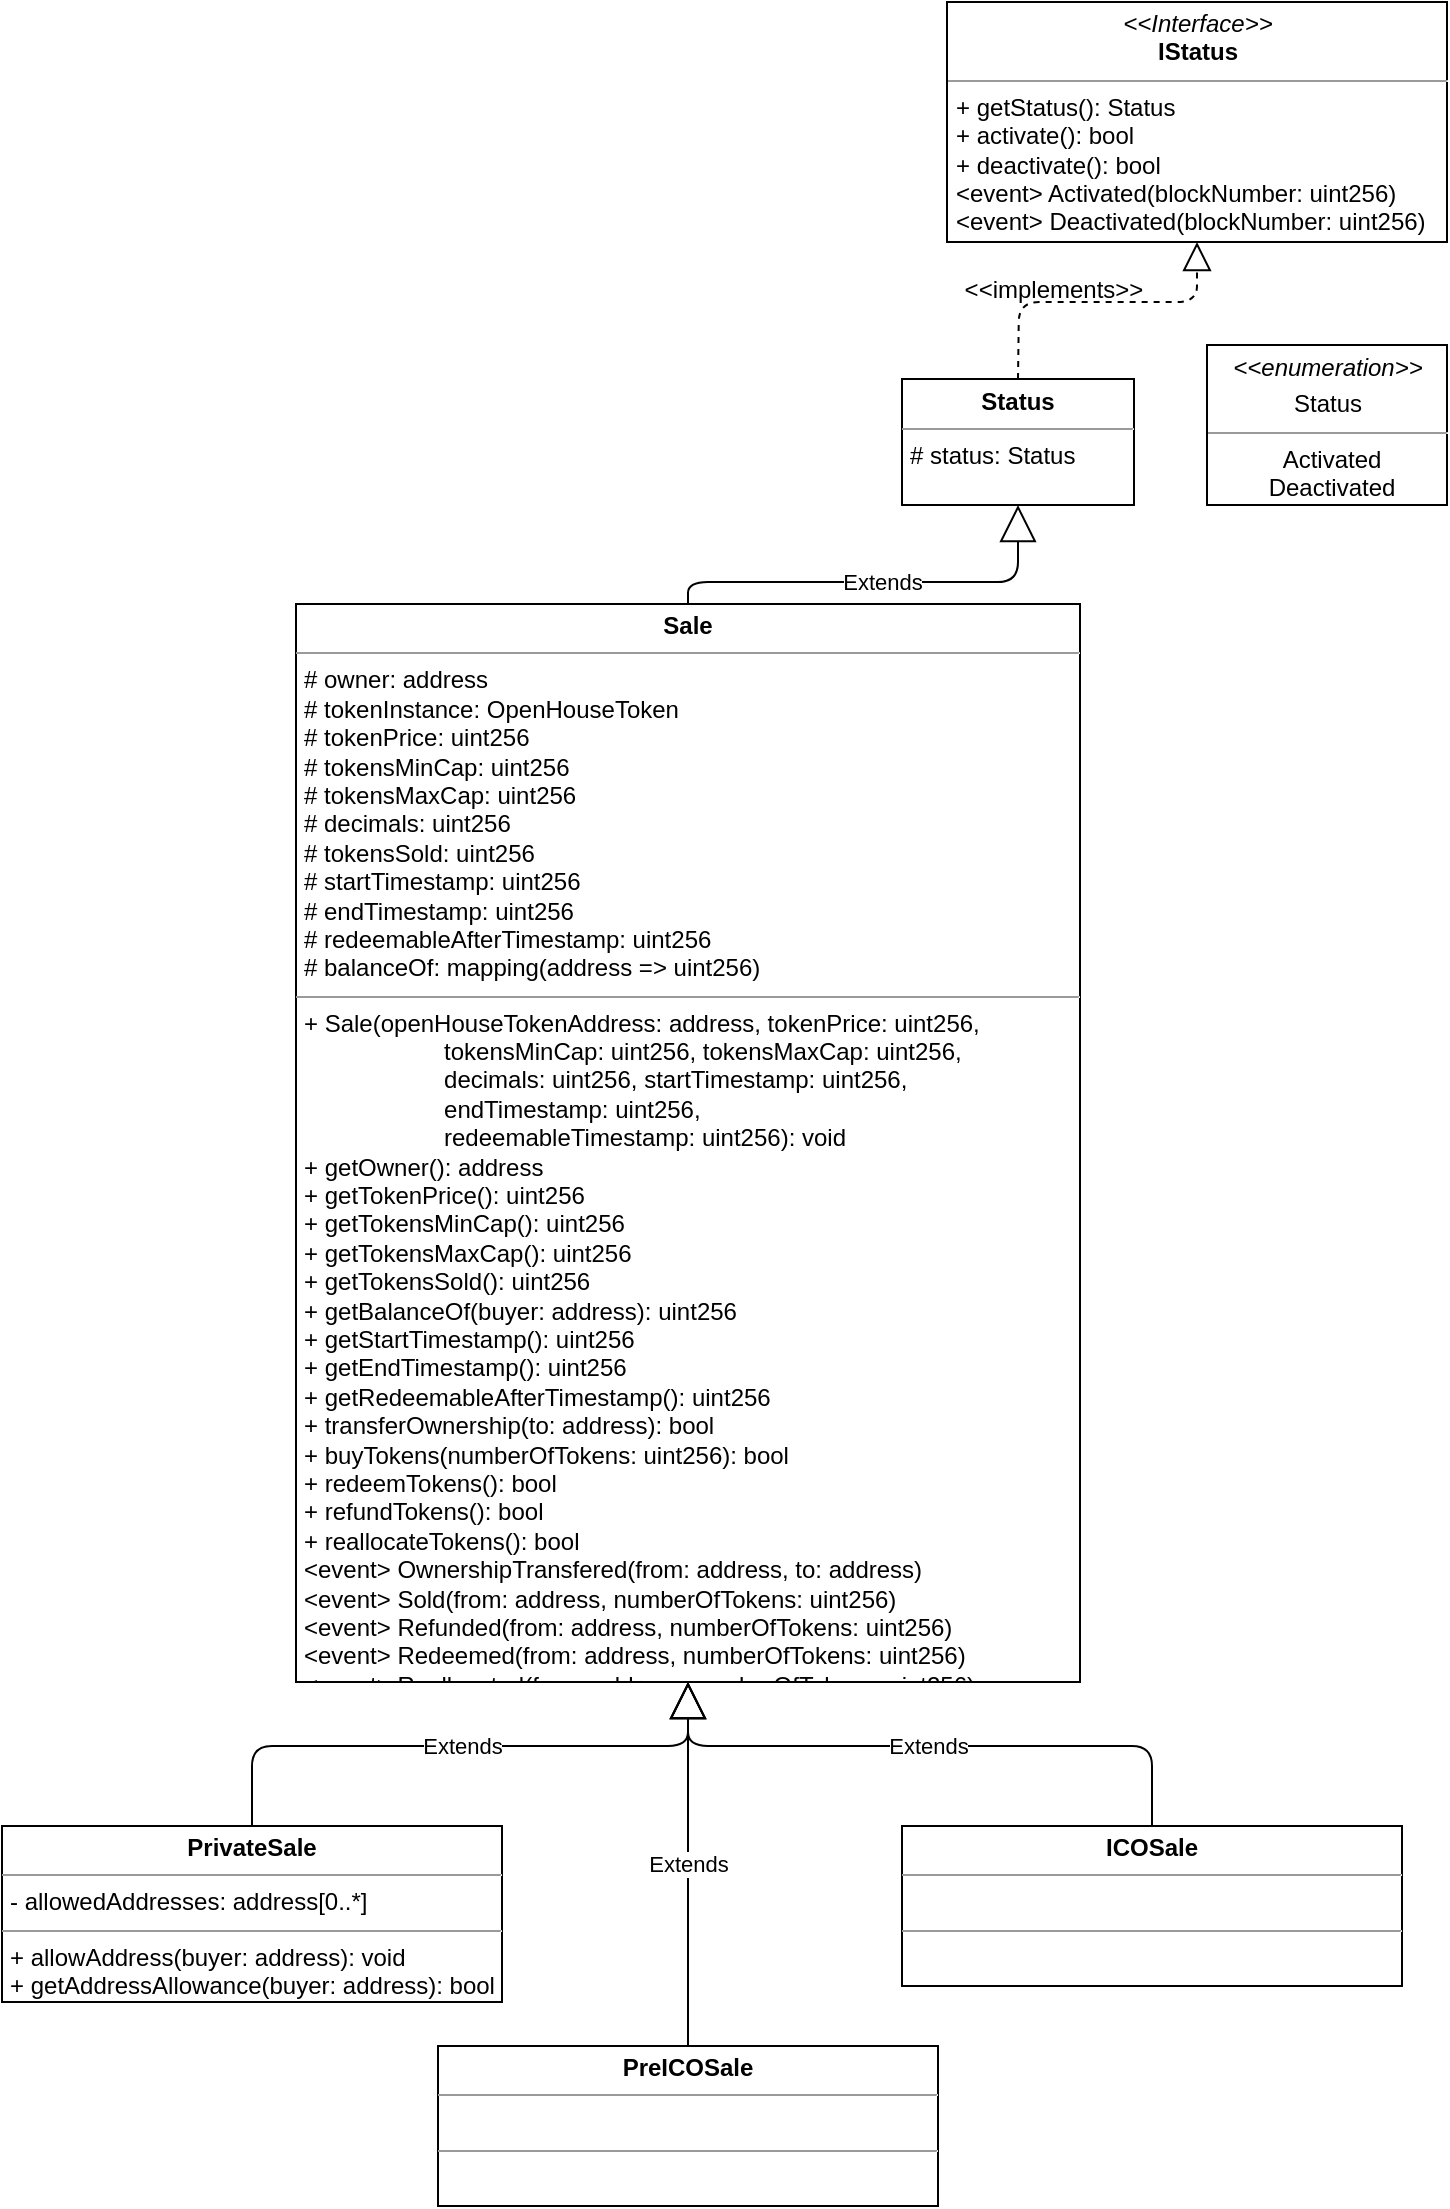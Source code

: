 <mxfile version="10.6.7" type="device"><diagram id="7WbysznEjbFOMzd1XnKt" name="Page-1"><mxGraphModel dx="1394" dy="768" grid="1" gridSize="10" guides="1" tooltips="1" connect="1" arrows="1" fold="1" page="1" pageScale="1" pageWidth="827" pageHeight="1169" math="0" shadow="0"><root><mxCell id="0"/><mxCell id="1" parent="0"/><mxCell id="B_E1CrV0eOcXe67gAG_t-1" value="&lt;p style=&quot;margin: 0px ; margin-top: 4px ; text-align: center&quot;&gt;&lt;b&gt;Sale&lt;/b&gt;&lt;/p&gt;&lt;hr size=&quot;1&quot;&gt;&lt;p style=&quot;margin: 0px ; margin-left: 4px&quot;&gt;# owner: address&lt;/p&gt;&lt;p style=&quot;margin: 0px ; margin-left: 4px&quot;&gt;# tokenInstance: OpenHouseToken&lt;/p&gt;&lt;p style=&quot;margin: 0px ; margin-left: 4px&quot;&gt;# tokenPrice: uint256&lt;/p&gt;&lt;p style=&quot;margin: 0px ; margin-left: 4px&quot;&gt;# tokensMinCap: uint256&lt;/p&gt;&lt;p style=&quot;margin: 0px ; margin-left: 4px&quot;&gt;# tokensMaxCap: uint256&lt;/p&gt;&lt;p style=&quot;margin: 0px ; margin-left: 4px&quot;&gt;# decimals: uint256&lt;/p&gt;&lt;p style=&quot;margin: 0px ; margin-left: 4px&quot;&gt;# tokensSold: uint256&lt;/p&gt;&lt;p style=&quot;margin: 0px ; margin-left: 4px&quot;&gt;# startTimestamp: uint256&lt;/p&gt;&lt;p style=&quot;margin: 0px ; margin-left: 4px&quot;&gt;# endTimestamp: uint256&lt;/p&gt;&lt;p style=&quot;margin: 0px ; margin-left: 4px&quot;&gt;# redeemableAfterTimestamp: uint256&lt;/p&gt;&lt;p style=&quot;margin: 0px ; margin-left: 4px&quot;&gt;# balanceOf: mapping(address =&amp;gt; uint256)&lt;/p&gt;&lt;hr size=&quot;1&quot;&gt;&lt;p style=&quot;margin: 0px ; margin-left: 4px&quot;&gt;+ Sale(openHouseTokenAddress: address, tokenPrice: uint256,&lt;/p&gt;&lt;p style=&quot;margin: 0px ; margin-left: 4px&quot;&gt;&amp;nbsp; &amp;nbsp; &amp;nbsp; &amp;nbsp; &amp;nbsp; &amp;nbsp; &amp;nbsp; &amp;nbsp; &amp;nbsp; &amp;nbsp; &amp;nbsp;tokensMinCap: uint256, tokensMaxCap: uint256,&lt;/p&gt;&lt;p style=&quot;margin: 0px ; margin-left: 4px&quot;&gt;&amp;nbsp; &amp;nbsp; &amp;nbsp; &amp;nbsp; &amp;nbsp; &amp;nbsp; &amp;nbsp; &amp;nbsp; &amp;nbsp; &amp;nbsp; &amp;nbsp;decimals: uint256, startTimestamp: uint256,&lt;/p&gt;&lt;p style=&quot;margin: 0px ; margin-left: 4px&quot;&gt;&amp;nbsp; &amp;nbsp; &amp;nbsp; &amp;nbsp; &amp;nbsp; &amp;nbsp; &amp;nbsp; &amp;nbsp; &amp;nbsp; &amp;nbsp; &amp;nbsp;endTimestamp: uint256,&amp;nbsp;&lt;/p&gt;&lt;p style=&quot;margin: 0px ; margin-left: 4px&quot;&gt;&lt;span&gt;&amp;nbsp; &amp;nbsp; &amp;nbsp; &amp;nbsp; &amp;nbsp; &amp;nbsp; &amp;nbsp; &amp;nbsp; &amp;nbsp; &amp;nbsp; &amp;nbsp;redeemableTimestamp: uint256): void&lt;/span&gt;&lt;/p&gt;&lt;p style=&quot;margin: 0px ; margin-left: 4px&quot;&gt;+ getOwner(): address&lt;/p&gt;&lt;p style=&quot;margin: 0px ; margin-left: 4px&quot;&gt;+ getTokenPrice(): uint256&lt;/p&gt;&lt;p style=&quot;margin: 0px ; margin-left: 4px&quot;&gt;+ getTokensMinCap(): uint256&lt;/p&gt;&lt;p style=&quot;margin: 0px ; margin-left: 4px&quot;&gt;+ getTokensMaxCap(): uint256&lt;/p&gt;&lt;p style=&quot;margin: 0px ; margin-left: 4px&quot;&gt;+ getTokensSold(): uint256&lt;/p&gt;&lt;p style=&quot;margin: 0px ; margin-left: 4px&quot;&gt;+ getBalanceOf(buyer: address): uint256&lt;/p&gt;&lt;p style=&quot;margin: 0px ; margin-left: 4px&quot;&gt;+ getStartTimestamp(): uint256&lt;/p&gt;&lt;p style=&quot;margin: 0px ; margin-left: 4px&quot;&gt;+ getEndTimestamp(): uint256&lt;/p&gt;&lt;p style=&quot;margin: 0px ; margin-left: 4px&quot;&gt;+ getRedeemableAfterTimestamp(): uint256&lt;/p&gt;&lt;p style=&quot;margin: 0px ; margin-left: 4px&quot;&gt;+ transferOwnership(to: address): bool&lt;/p&gt;&lt;p style=&quot;margin: 0px ; margin-left: 4px&quot;&gt;+ buyTokens(numberOfTokens: uint256): bool&lt;/p&gt;&lt;p style=&quot;margin: 0px ; margin-left: 4px&quot;&gt;+ redeemTokens(): bool&lt;/p&gt;&lt;p style=&quot;margin: 0px ; margin-left: 4px&quot;&gt;+ refundTokens(): bool&lt;/p&gt;&lt;p style=&quot;margin: 0px ; margin-left: 4px&quot;&gt;+ reallocateTokens(): bool&lt;/p&gt;&lt;p style=&quot;margin: 0px ; margin-left: 4px&quot;&gt;&amp;lt;event&amp;gt; OwnershipTransfered(from: address, to: address)&lt;/p&gt;&lt;p style=&quot;margin: 0px ; margin-left: 4px&quot;&gt;&amp;lt;event&amp;gt; Sold(from: address, numberOfTokens: uint256)&lt;/p&gt;&lt;p style=&quot;margin: 0px ; margin-left: 4px&quot;&gt;&amp;lt;event&amp;gt; Refunded(from: address, numberOfTokens: uint256)&lt;/p&gt;&lt;p style=&quot;margin: 0px ; margin-left: 4px&quot;&gt;&amp;lt;event&amp;gt; Redeemed(from: address, numberOfTokens: uint256)&lt;/p&gt;&lt;p style=&quot;margin: 0px ; margin-left: 4px&quot;&gt;&amp;lt;event&amp;gt; Reallocated(from: address, numberOfTokens: uint256)&lt;/p&gt;" style="verticalAlign=top;align=left;overflow=fill;fontSize=12;fontFamily=Helvetica;html=1;" parent="1" vertex="1"><mxGeometry x="217" y="331" width="392" height="539" as="geometry"/></mxCell><mxCell id="pDpIPYMoHga8eKhh_Jua-2" value="&lt;p style=&quot;margin: 0px ; margin-top: 4px ; text-align: center&quot;&gt;&lt;b&gt;PrivateSale&lt;/b&gt;&lt;/p&gt;&lt;hr size=&quot;1&quot;&gt;&lt;p style=&quot;margin: 0px ; margin-left: 4px&quot;&gt;- allowedAddresses: address[0..*]&lt;/p&gt;&lt;hr size=&quot;1&quot;&gt;&lt;p style=&quot;margin: 0px ; margin-left: 4px&quot;&gt;&lt;span&gt;+ allowAddress(buyer: address): void&lt;/span&gt;&lt;br&gt;&lt;/p&gt;&lt;p style=&quot;margin: 0px ; margin-left: 4px&quot;&gt;&lt;span&gt;+ getAddressAllowance(buyer: address): bool&lt;/span&gt;&lt;/p&gt;" style="verticalAlign=top;align=left;overflow=fill;fontSize=12;fontFamily=Helvetica;html=1;" parent="1" vertex="1"><mxGeometry x="70" y="942" width="250" height="88" as="geometry"/></mxCell><mxCell id="mDSWCHScXF9F7foT67VP-1" value="&lt;p style=&quot;margin: 0px ; margin-top: 4px ; text-align: center&quot;&gt;&lt;b&gt;PreICOSale&lt;/b&gt;&lt;/p&gt;&lt;hr size=&quot;1&quot;&gt;&lt;p style=&quot;margin: 0px ; margin-left: 4px&quot;&gt;&lt;br&gt;&lt;/p&gt;&lt;hr size=&quot;1&quot;&gt;&lt;p style=&quot;margin: 0px ; margin-left: 4px&quot;&gt;&lt;br&gt;&lt;/p&gt;" style="verticalAlign=top;align=left;overflow=fill;fontSize=12;fontFamily=Helvetica;html=1;" parent="1" vertex="1"><mxGeometry x="288" y="1052" width="250" height="80" as="geometry"/></mxCell><mxCell id="mDSWCHScXF9F7foT67VP-2" value="&lt;p style=&quot;margin: 0px ; margin-top: 4px ; text-align: center&quot;&gt;&lt;b&gt;ICOSale&lt;/b&gt;&lt;/p&gt;&lt;hr size=&quot;1&quot;&gt;&lt;p style=&quot;margin: 0px ; margin-left: 4px&quot;&gt;&lt;br&gt;&lt;/p&gt;&lt;hr size=&quot;1&quot;&gt;&lt;p style=&quot;margin: 0px ; margin-left: 4px&quot;&gt;&lt;br&gt;&lt;/p&gt;" style="verticalAlign=top;align=left;overflow=fill;fontSize=12;fontFamily=Helvetica;html=1;" parent="1" vertex="1"><mxGeometry x="520" y="942" width="250" height="80" as="geometry"/></mxCell><mxCell id="mDSWCHScXF9F7foT67VP-3" value="Extends" style="endArrow=block;endSize=16;endFill=0;html=1;exitX=0.5;exitY=0;exitDx=0;exitDy=0;entryX=0.5;entryY=1;entryDx=0;entryDy=0;" parent="1" source="mDSWCHScXF9F7foT67VP-1" target="B_E1CrV0eOcXe67gAG_t-1" edge="1"><mxGeometry width="160" relative="1" as="geometry"><mxPoint x="80" y="912" as="sourcePoint"/><mxPoint x="413" y="892" as="targetPoint"/></mxGeometry></mxCell><mxCell id="mDSWCHScXF9F7foT67VP-4" value="Extends" style="endArrow=block;endSize=16;endFill=0;html=1;exitX=0.5;exitY=0;exitDx=0;exitDy=0;entryX=0.5;entryY=1;entryDx=0;entryDy=0;" parent="1" source="pDpIPYMoHga8eKhh_Jua-2" target="B_E1CrV0eOcXe67gAG_t-1" edge="1"><mxGeometry width="160" relative="1" as="geometry"><mxPoint x="220" y="892" as="sourcePoint"/><mxPoint x="413" y="892" as="targetPoint"/><Array as="points"><mxPoint x="195" y="902"/><mxPoint x="413" y="902"/></Array></mxGeometry></mxCell><mxCell id="mDSWCHScXF9F7foT67VP-6" value="Extends" style="endArrow=block;endSize=16;endFill=0;html=1;exitX=0.5;exitY=0;exitDx=0;exitDy=0;entryX=0.5;entryY=1;entryDx=0;entryDy=0;" parent="1" source="mDSWCHScXF9F7foT67VP-2" target="B_E1CrV0eOcXe67gAG_t-1" edge="1"><mxGeometry width="160" relative="1" as="geometry"><mxPoint x="630" y="892" as="sourcePoint"/><mxPoint x="460" y="820" as="targetPoint"/><Array as="points"><mxPoint x="645" y="902"/><mxPoint x="413" y="902"/></Array></mxGeometry></mxCell><mxCell id="oKiIlT5kN2KDwY9Eb6e3-1" value="&lt;p style=&quot;margin: 0px ; margin-top: 4px ; text-align: center&quot;&gt;&lt;i&gt;&amp;lt;&amp;lt;Interface&amp;gt;&amp;gt;&lt;/i&gt;&lt;br&gt;&lt;b&gt;IStatus&lt;/b&gt;&lt;/p&gt;&lt;hr size=&quot;1&quot;&gt;&lt;p style=&quot;margin: 0px ; margin-left: 4px&quot;&gt;+ getStatus(): Status&lt;br&gt;+ activate(): bool&lt;/p&gt;&lt;p style=&quot;margin: 0px ; margin-left: 4px&quot;&gt;+ deactivate(): bool&lt;/p&gt;&lt;p style=&quot;margin: 0px ; margin-left: 4px&quot;&gt;&amp;lt;event&amp;gt; Activated(blockNumber: uint256)&lt;/p&gt;&lt;p style=&quot;margin: 0px ; margin-left: 4px&quot;&gt;&amp;lt;event&amp;gt; Deactivated(blockNumber: uint256)&lt;/p&gt;" style="verticalAlign=top;align=left;overflow=fill;fontSize=12;fontFamily=Helvetica;html=1;" parent="1" vertex="1"><mxGeometry x="542.5" y="30" width="250" height="120" as="geometry"/></mxCell><mxCell id="oKiIlT5kN2KDwY9Eb6e3-2" value="&lt;p style=&quot;margin: 0px ; margin-top: 4px ; text-align: center&quot;&gt;&lt;i&gt;&amp;lt;&amp;lt;enumeration&amp;gt;&amp;gt;&lt;/i&gt;&lt;br&gt;&lt;/p&gt;&lt;p style=&quot;margin: 0px ; margin-top: 4px ; text-align: center&quot;&gt;&lt;span&gt;Status&lt;/span&gt;&lt;br&gt;&lt;/p&gt;&lt;hr size=&quot;1&quot;&gt;&lt;p style=&quot;text-align: center ; margin: 0px 0px 0px 4px&quot;&gt;Activated&lt;/p&gt;&lt;p style=&quot;text-align: center ; margin: 0px 0px 0px 4px&quot;&gt;Deactivated&lt;/p&gt;&lt;p style=&quot;text-align: center ; margin: 0px 0px 0px 4px&quot;&gt;&lt;br&gt;&lt;/p&gt;" style="verticalAlign=top;align=left;overflow=fill;fontSize=12;fontFamily=Helvetica;html=1;" parent="1" vertex="1"><mxGeometry x="672.5" y="201.5" width="120" height="80" as="geometry"/></mxCell><mxCell id="oKiIlT5kN2KDwY9Eb6e3-3" value="&lt;p style=&quot;margin: 0px ; margin-top: 4px ; text-align: center&quot;&gt;&lt;b&gt;Status&lt;/b&gt;&lt;/p&gt;&lt;hr size=&quot;1&quot;&gt;&lt;p style=&quot;margin: 0px ; margin-left: 4px&quot;&gt;# status: Status&lt;/p&gt;&lt;p style=&quot;margin: 0px ; margin-left: 4px&quot;&gt;&lt;br&gt;&lt;/p&gt;" style="verticalAlign=top;align=left;overflow=fill;fontSize=12;fontFamily=Helvetica;html=1;" parent="1" vertex="1"><mxGeometry x="520" y="218.5" width="116" height="63" as="geometry"/></mxCell><mxCell id="oKiIlT5kN2KDwY9Eb6e3-4" value="" style="endArrow=block;dashed=1;endFill=0;endSize=12;html=1;exitX=0.5;exitY=0;exitDx=0;exitDy=0;entryX=0.5;entryY=1;entryDx=0;entryDy=0;" parent="1" source="oKiIlT5kN2KDwY9Eb6e3-3" target="oKiIlT5kN2KDwY9Eb6e3-1" edge="1"><mxGeometry width="160" relative="1" as="geometry"><mxPoint x="362.5" y="250" as="sourcePoint"/><mxPoint x="522.5" y="250" as="targetPoint"/><Array as="points"><mxPoint x="578.5" y="180"/><mxPoint x="667.5" y="180"/></Array></mxGeometry></mxCell><mxCell id="oKiIlT5kN2KDwY9Eb6e3-5" value="&lt;&lt;implements&gt;&gt;" style="text;align=center;fontStyle=0;verticalAlign=middle;spacingLeft=3;spacingRight=3;strokeColor=none;rotatable=0;points=[[0,0.5],[1,0.5]];portConstraint=eastwest;" parent="1" vertex="1"><mxGeometry x="556" y="160" width="80" height="26" as="geometry"/></mxCell><mxCell id="oKiIlT5kN2KDwY9Eb6e3-6" value="Extends" style="endArrow=block;endSize=16;endFill=0;html=1;exitX=0.5;exitY=0;exitDx=0;exitDy=0;entryX=0.5;entryY=1;entryDx=0;entryDy=0;" parent="1" source="B_E1CrV0eOcXe67gAG_t-1" target="oKiIlT5kN2KDwY9Eb6e3-3" edge="1"><mxGeometry width="160" relative="1" as="geometry"><mxPoint x="260" y="220" as="sourcePoint"/><mxPoint x="420" y="220" as="targetPoint"/><Array as="points"><mxPoint x="413" y="320"/><mxPoint x="578" y="320"/></Array></mxGeometry></mxCell></root></mxGraphModel></diagram></mxfile>
